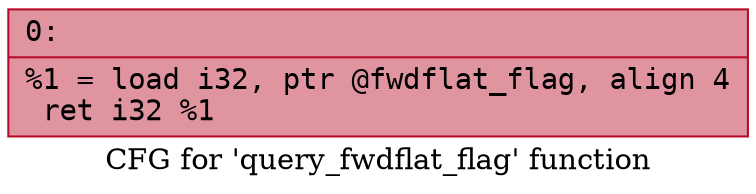digraph "CFG for 'query_fwdflat_flag' function" {
	label="CFG for 'query_fwdflat_flag' function";

	Node0x6000031fa800 [shape=record,color="#b70d28ff", style=filled, fillcolor="#b70d2870" fontname="Courier",label="{0:\l|  %1 = load i32, ptr @fwdflat_flag, align 4\l  ret i32 %1\l}"];
}
